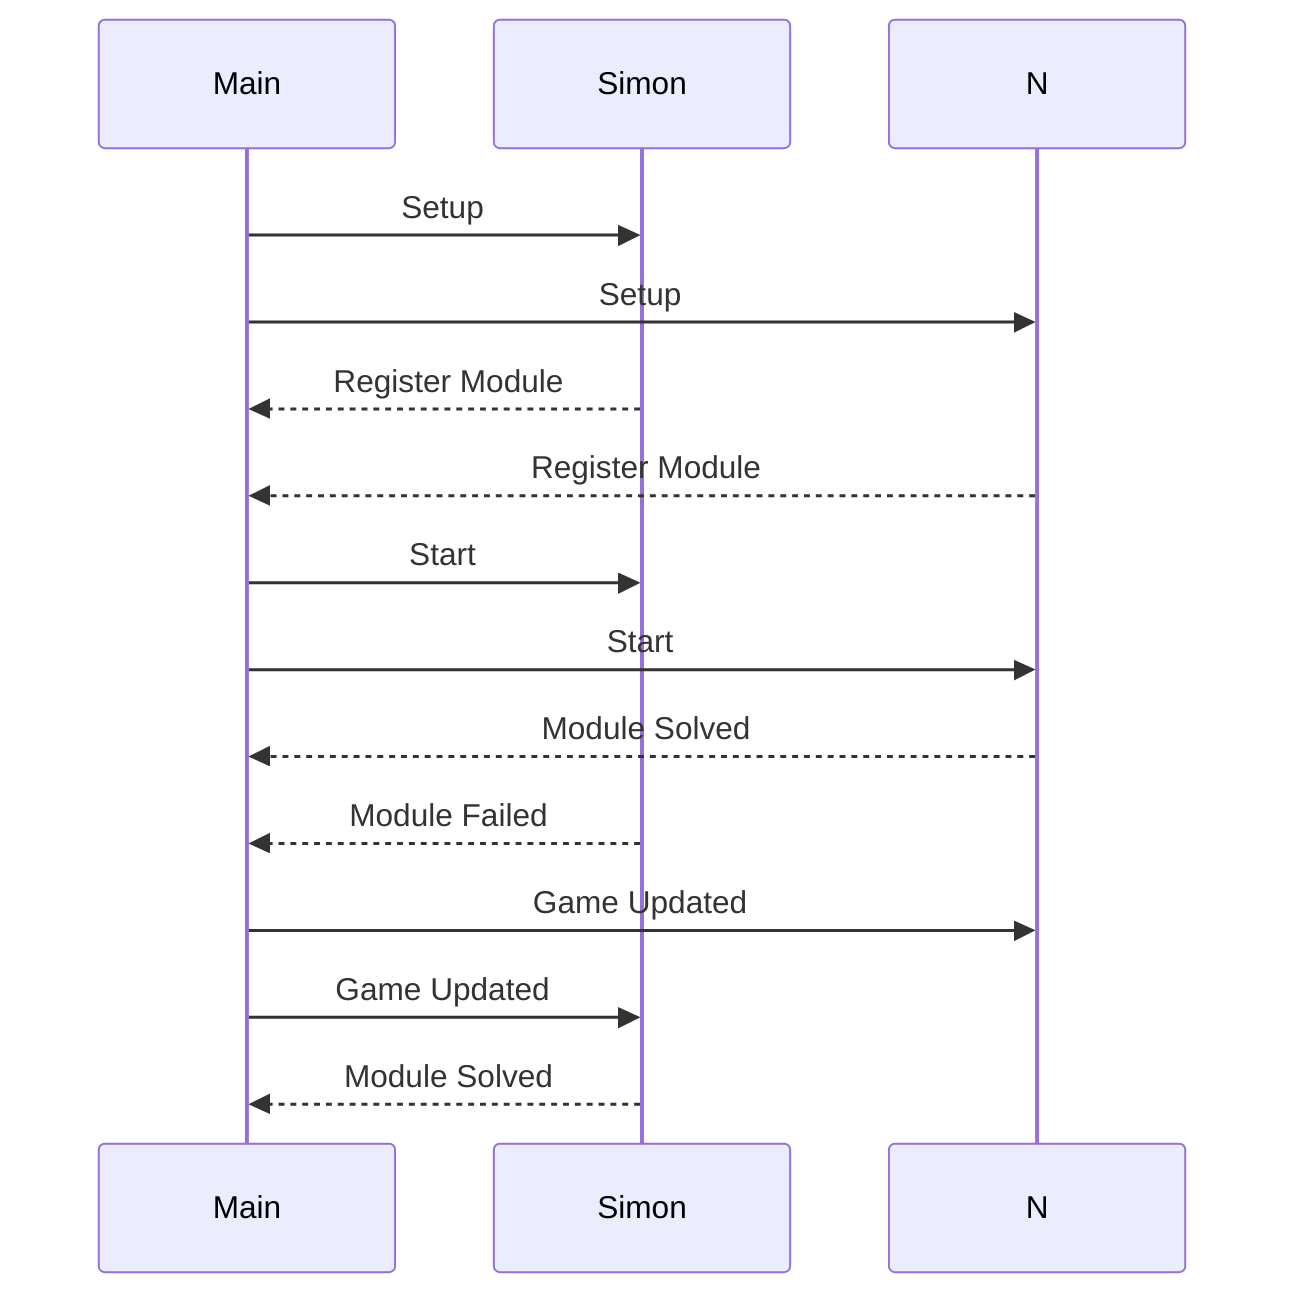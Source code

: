 %% https://mermaidjs.github.io/sequenceDiagram.html

sequenceDiagram
    participant M as Main
    participant S as Simon
    participant N
    M ->> S: Setup
    M ->> N: Setup
    S -->> M: Register Module
    N -->> M: Register Module
    M ->> S: Start
    M ->> N: Start
    N -->> M: Module Solved
    S -->> M: Module Failed
    M ->> N: Game Updated
    M ->> S: Game Updated
    S -->> M: Module Solved